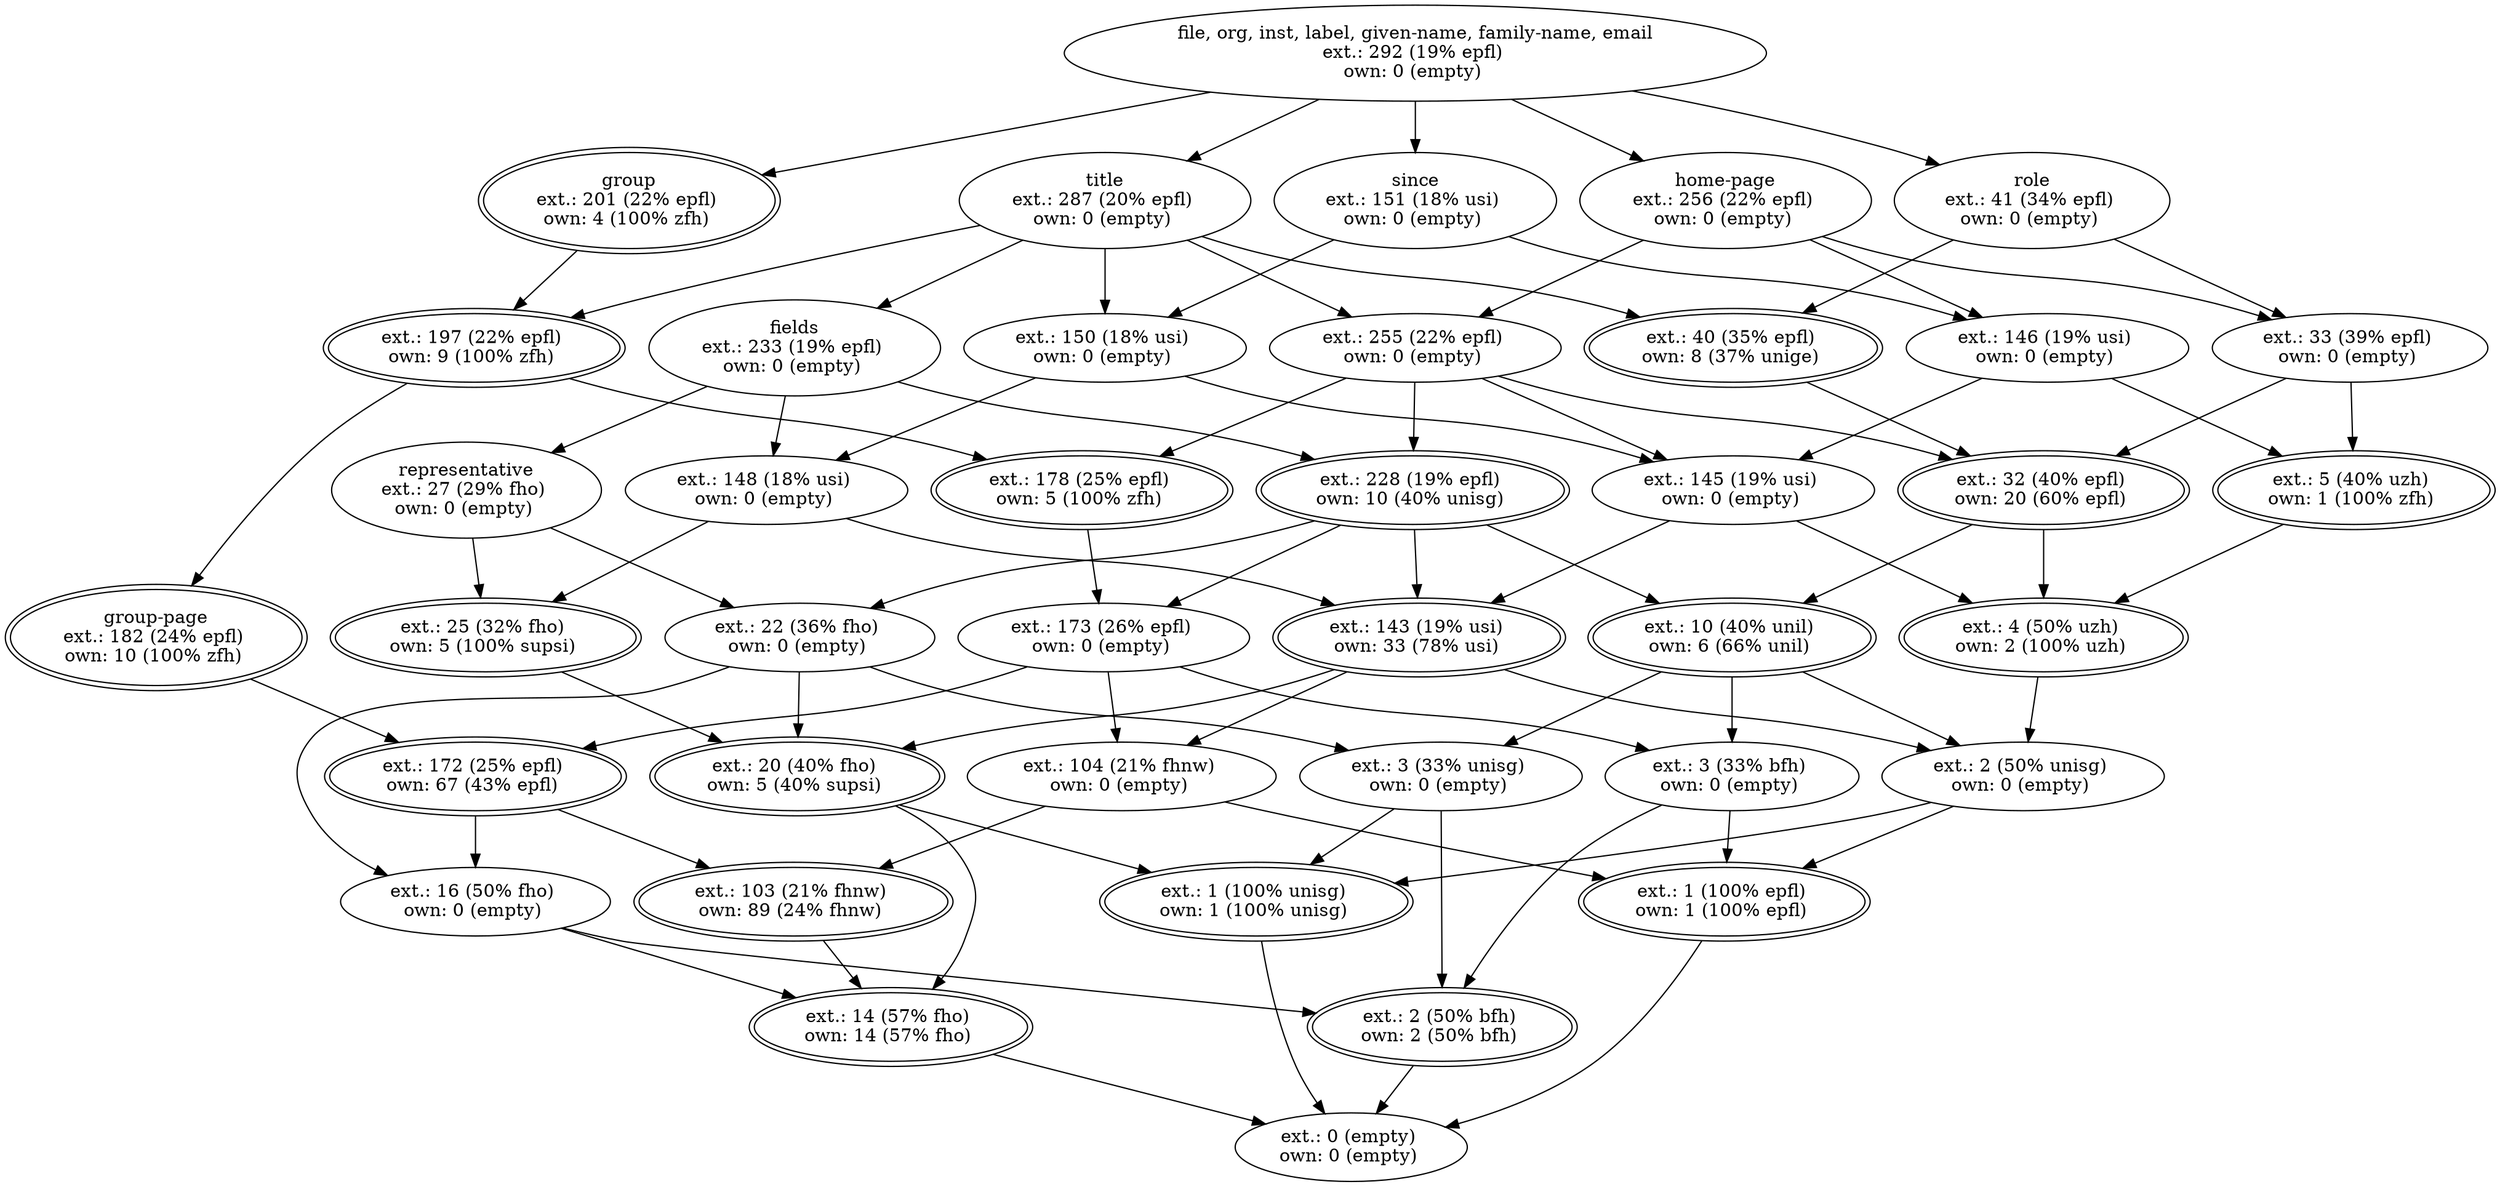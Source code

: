 digraph d{
1 [label="file, org, inst, label, given-name, family-name, email
ext.: 292 (19% epfl) 
own: 0 (empty) "]
2 [label="ext.: 103 (21% fhnw) 
own: 89 (24% fhnw) ", peripheries = 2]
3 [label="ext.: 172 (25% epfl) 
own: 67 (43% epfl) ", peripheries = 2]
4 [label="ext.: 2 (50% bfh) 
own: 2 (50% bfh) ", peripheries = 2]
5 [label="ext.: 16 (50% fho) 
own: 0 (empty) "]
6 [label="ext.: 14 (57% fho) 
own: 14 (57% fho) ", peripheries = 2]
7 [label="ext.: 104 (21% fhnw) 
own: 0 (empty) "]
8 [label="ext.: 173 (26% epfl) 
own: 0 (empty) "]
9 [label="ext.: 3 (33% bfh) 
own: 0 (empty) "]
10 [label="ext.: 1 (100% epfl) 
own: 1 (100% epfl) ", peripheries = 2]
11 [label="ext.: 255 (22% epfl) 
own: 0 (empty) "]
12 [label="ext.: 32 (40% epfl) 
own: 20 (60% epfl) ", peripheries = 2]
13 [label="title
ext.: 287 (20% epfl) 
own: 0 (empty) "]
14 [label="ext.: 40 (35% epfl) 
own: 8 (37% unige) ", peripheries = 2]
15 [label="ext.: 143 (19% usi) 
own: 33 (78% usi) ", peripheries = 2]
16 [label="ext.: 228 (19% epfl) 
own: 10 (40% unisg) ", peripheries = 2]
17 [label="ext.: 22 (36% fho) 
own: 0 (empty) "]
18 [label="ext.: 20 (40% fho) 
own: 5 (40% supsi) ", peripheries = 2]
19 [label="ext.: 148 (18% usi) 
own: 0 (empty) "]
20 [label="fields
ext.: 233 (19% epfl) 
own: 0 (empty) "]
21 [label="representative
ext.: 27 (29% fho) 
own: 0 (empty) "]
22 [label="ext.: 25 (32% fho) 
own: 5 (100% supsi) ", peripheries = 2]
23 [label="ext.: 10 (40% unil) 
own: 6 (66% unil) ", peripheries = 2]
24 [label="ext.: 3 (33% unisg) 
own: 0 (empty) "]
25 [label="ext.: 2 (50% unisg) 
own: 0 (empty) "]
26 [label="ext.: 1 (100% unisg) 
own: 1 (100% unisg) ", peripheries = 2]
27 [label="ext.: 145 (19% usi) 
own: 0 (empty) "]
28 [label="ext.: 4 (50% uzh) 
own: 2 (100% uzh) ", peripheries = 2]
29 [label="ext.: 150 (18% usi) 
own: 0 (empty) "]
30 [label="ext.: 146 (19% usi) 
own: 0 (empty) "]
31 [label="home-page
ext.: 256 (22% epfl) 
own: 0 (empty) "]
32 [label="ext.: 33 (39% epfl) 
own: 0 (empty) "]
33 [label="ext.: 5 (40% uzh) 
own: 1 (100% zfh) ", peripheries = 2]
34 [label="role
ext.: 41 (34% epfl) 
own: 0 (empty) "]
35 [label="since
ext.: 151 (18% usi) 
own: 0 (empty) "]
36 [label="ext.: 178 (25% epfl) 
own: 5 (100% zfh) ", peripheries = 2]
37 [label="ext.: 197 (22% epfl) 
own: 9 (100% zfh) ", peripheries = 2]
38 [label="group
ext.: 201 (22% epfl) 
own: 4 (100% zfh) ", peripheries = 2]
39 [label="group-page
ext.: 182 (24% epfl) 
own: 10 (100% zfh) ", peripheries = 2]
40 [label="ext.: 0 (empty) 
own: 0 (empty) "]
1->13;
1->31;
1->34;
1->35;
1->38;
13->11;
13->14;
13->20;
13->29;
13->37;
31->11;
31->30;
31->32;
34->14;
34->32;
35->29;
35->30;
38->37;
11->12;
11->16;
11->27;
11->36;
14->12;
20->16;
20->19;
20->21;
29->19;
29->27;
30->27;
30->33;
32->12;
32->33;
37->36;
37->39;
12->23;
12->28;
16->8;
16->15;
16->17;
16->23;
19->15;
19->22;
21->17;
21->22;
27->15;
27->28;
33->28;
36->8;
8->3;
8->7;
8->9;
15->7;
15->18;
15->25;
17->18;
17->24;
22->18;
23->9;
23->24;
23->25;
28->25;
3->2;
3->5;
7->2;
7->10;
9->10;
18->26;
24->26;
25->10;
25->26;
2->6;
5->4;
5->6;
4->40;
6->40;
39->3;
17->5;
9->4;
18->6;
24->4;
10->40;
26->40;
}